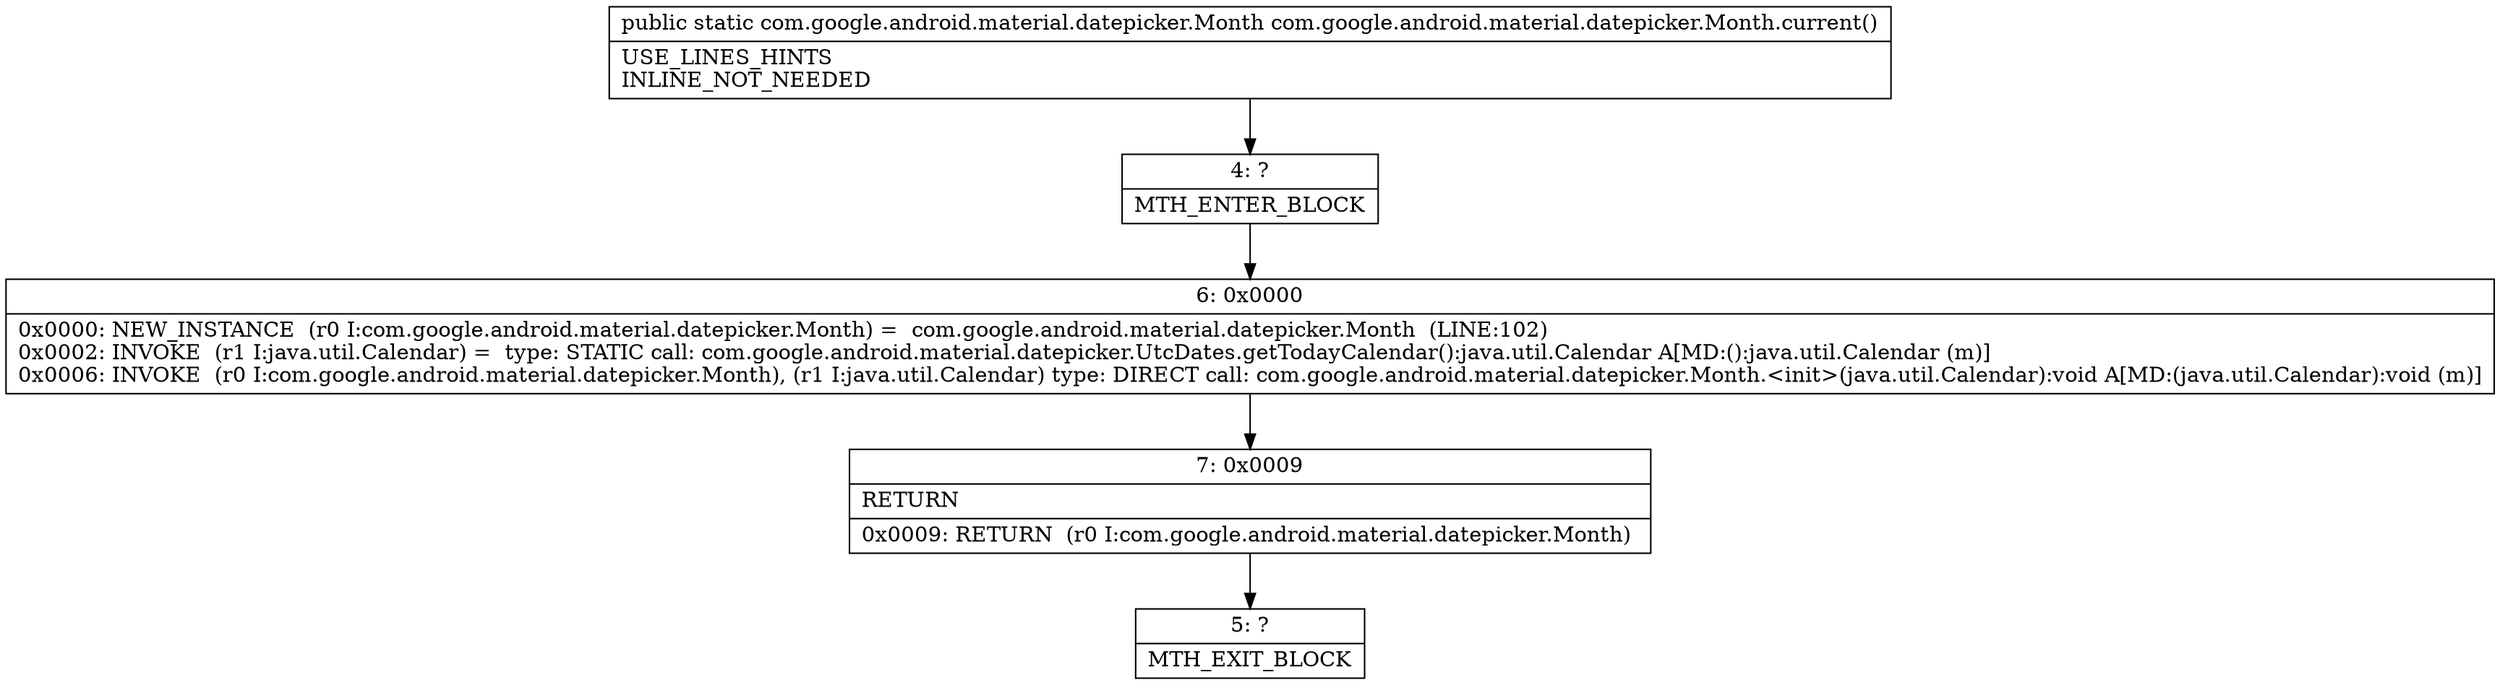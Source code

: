 digraph "CFG forcom.google.android.material.datepicker.Month.current()Lcom\/google\/android\/material\/datepicker\/Month;" {
Node_4 [shape=record,label="{4\:\ ?|MTH_ENTER_BLOCK\l}"];
Node_6 [shape=record,label="{6\:\ 0x0000|0x0000: NEW_INSTANCE  (r0 I:com.google.android.material.datepicker.Month) =  com.google.android.material.datepicker.Month  (LINE:102)\l0x0002: INVOKE  (r1 I:java.util.Calendar) =  type: STATIC call: com.google.android.material.datepicker.UtcDates.getTodayCalendar():java.util.Calendar A[MD:():java.util.Calendar (m)]\l0x0006: INVOKE  (r0 I:com.google.android.material.datepicker.Month), (r1 I:java.util.Calendar) type: DIRECT call: com.google.android.material.datepicker.Month.\<init\>(java.util.Calendar):void A[MD:(java.util.Calendar):void (m)]\l}"];
Node_7 [shape=record,label="{7\:\ 0x0009|RETURN\l|0x0009: RETURN  (r0 I:com.google.android.material.datepicker.Month) \l}"];
Node_5 [shape=record,label="{5\:\ ?|MTH_EXIT_BLOCK\l}"];
MethodNode[shape=record,label="{public static com.google.android.material.datepicker.Month com.google.android.material.datepicker.Month.current()  | USE_LINES_HINTS\lINLINE_NOT_NEEDED\l}"];
MethodNode -> Node_4;Node_4 -> Node_6;
Node_6 -> Node_7;
Node_7 -> Node_5;
}

